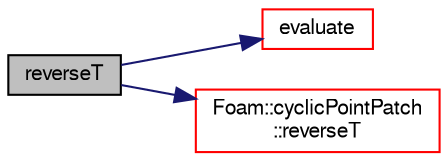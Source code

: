 digraph "reverseT"
{
  bgcolor="transparent";
  edge [fontname="FreeSans",fontsize="10",labelfontname="FreeSans",labelfontsize="10"];
  node [fontname="FreeSans",fontsize="10",shape=record];
  rankdir="LR";
  Node191 [label="reverseT",height=0.2,width=0.4,color="black", fillcolor="grey75", style="filled", fontcolor="black"];
  Node191 -> Node192 [color="midnightblue",fontsize="10",style="solid",fontname="FreeSans"];
  Node192 [label="evaluate",height=0.2,width=0.4,color="red",URL="$a26582.html#ae591186d8bf9e7c4db700390ac9dfff7",tooltip="Evaluate the patch field. "];
  Node191 -> Node260 [color="midnightblue",fontsize="10",style="solid",fontname="FreeSans"];
  Node260 [label="Foam::cyclicPointPatch\l::reverseT",height=0.2,width=0.4,color="red",URL="$a27278.html#a145548d15ede47292d35fc5dcc50aa3d",tooltip="Return neighbour-cell transformation tensor. "];
}
